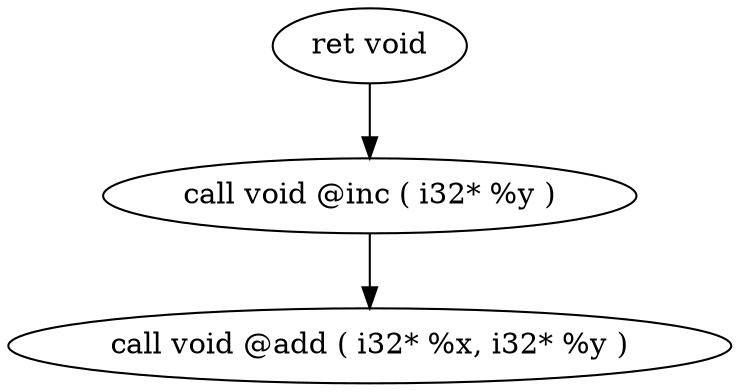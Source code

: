 digraph {
	graph [bb="0,0,346,180"];
	node [label="\N"];
	68	 [height=0.5,
		label="call void @add ( i32* %x, i32* %y )",
		pos="173,18",
		width=4.813];
	69	 [height=0.5,
		label="call void @inc ( i32* %y )",
		pos="173,90",
		width=3.5561];
	69 -> 68	 [pos="e,173,36.104 173,71.697 173,63.983 173,54.712 173,46.112"];
	70	 [height=0.5,
		label="ret void",
		pos="173,162",
		width=1.2888];
	70 -> 69	 [pos="e,173,108.1 173,143.7 173,135.98 173,126.71 173,118.11"];
}
